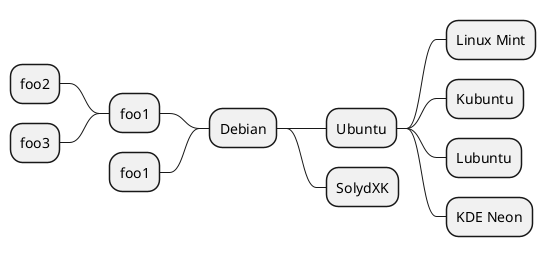 {
  "sha1": "acf3wattn0cnjwnhi51ompnf1rilf7m",
  "insertion": {
    "when": "2024-05-30T20:48:21.854Z",
    "user": "plantuml@gmail.com"
  }
}
@startmindmap
* Debian
** Ubuntu
*** Linux Mint
*** Kubuntu
*** Lubuntu
*** KDE Neon
** SolydXK

-- foo1
--- foo2
--- foo3
-- foo1

@endmindmap
